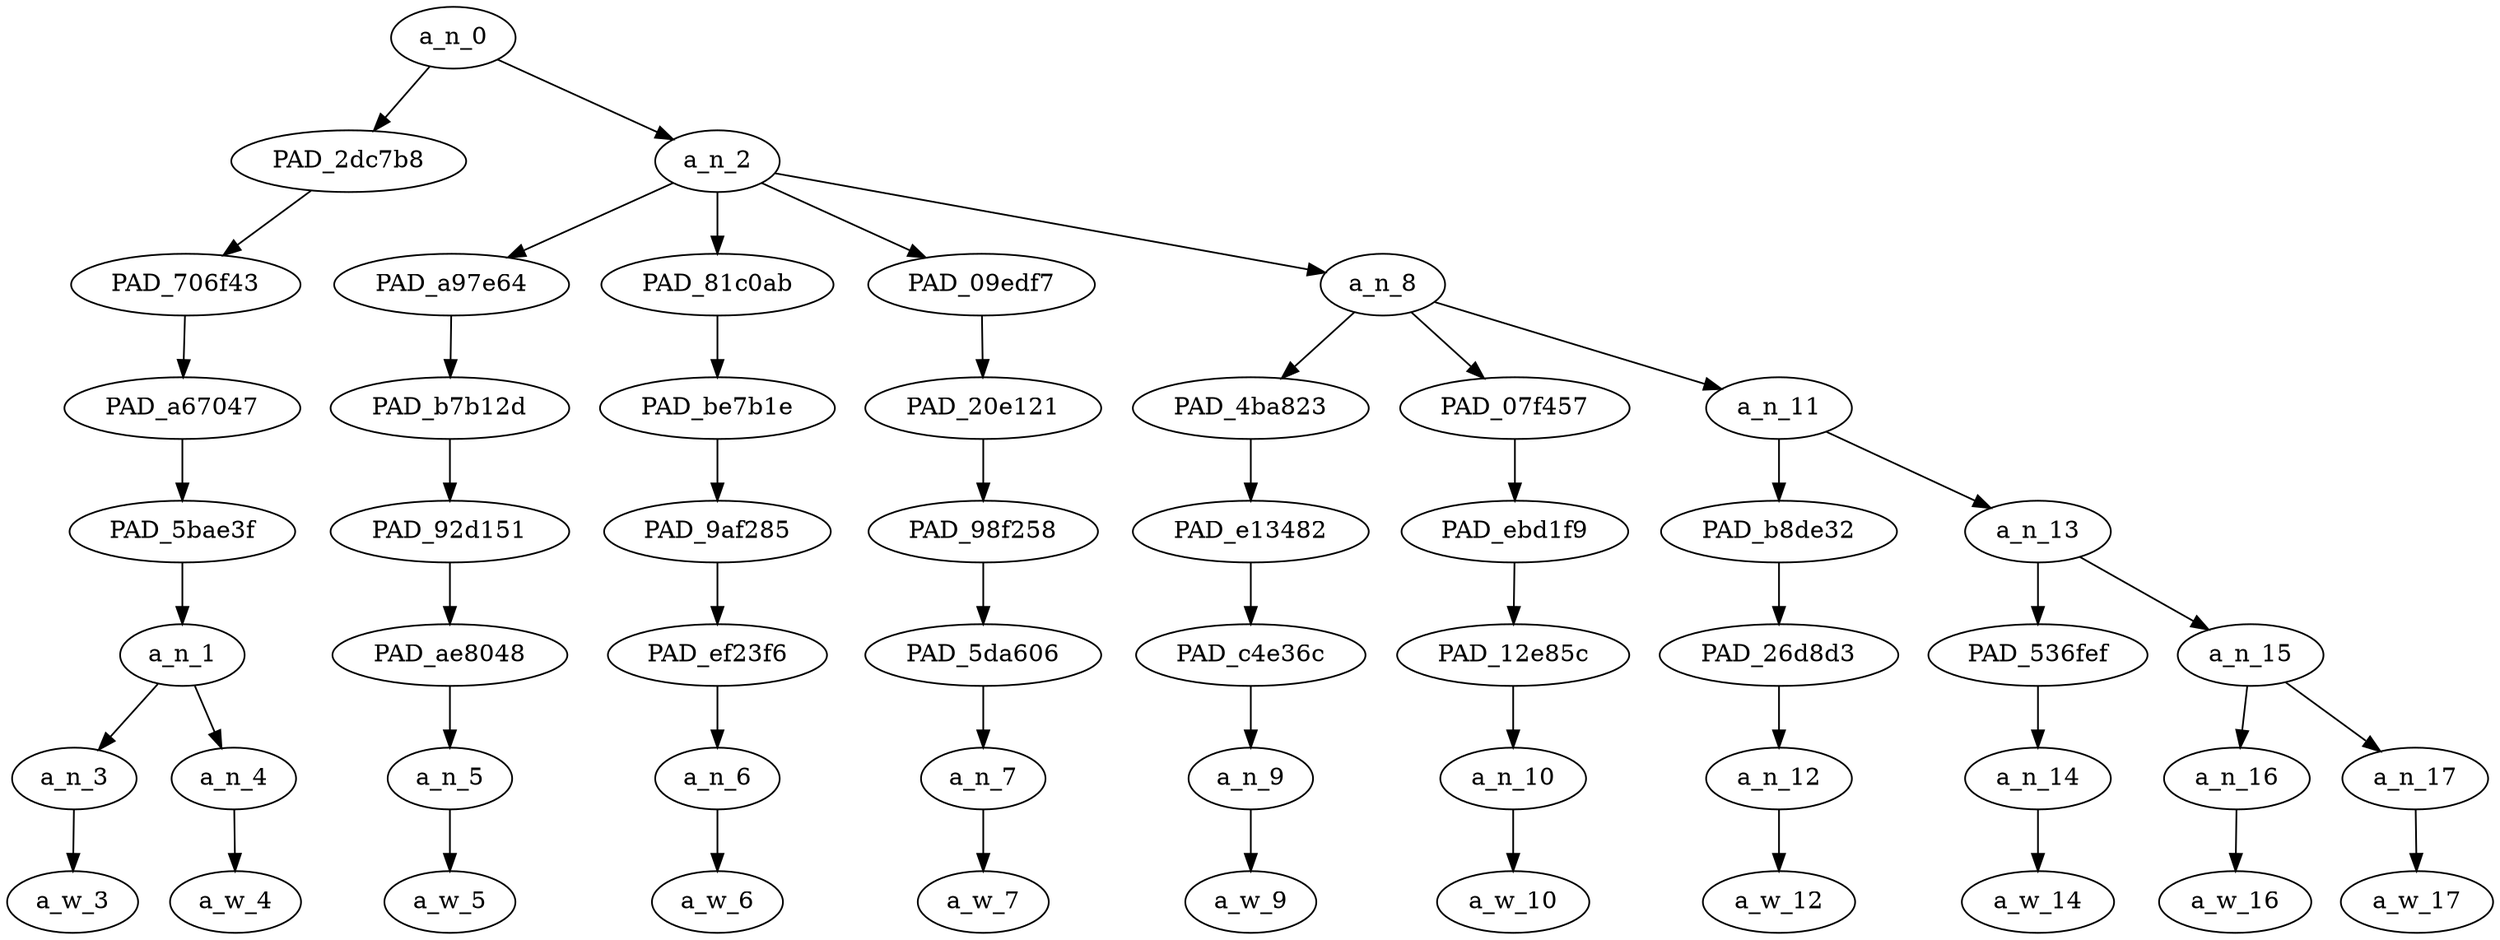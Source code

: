 strict digraph "" {
	a_n_0	[div_dir=1,
		index=0,
		level=7,
		pos="2.1614583333333335,7!",
		text_span="[0, 1, 2, 3, 4, 5, 6, 7, 8, 9, 10]",
		value=1.00000000];
	PAD_2dc7b8	[div_dir=-1,
		index=0,
		level=6,
		pos="0.5,6!",
		text_span="[0, 1]",
		value=0.19711811];
	a_n_0 -> PAD_2dc7b8;
	a_n_2	[div_dir=1,
		index=1,
		level=6,
		pos="3.822916666666667,6!",
		text_span="[2, 3, 4, 5, 6, 7, 8, 9, 10]",
		value=0.80285020];
	a_n_0 -> a_n_2;
	PAD_706f43	[div_dir=-1,
		index=0,
		level=5,
		pos="0.5,5!",
		text_span="[0, 1]",
		value=0.19711811];
	PAD_2dc7b8 -> PAD_706f43;
	PAD_a67047	[div_dir=-1,
		index=0,
		level=4,
		pos="0.5,4!",
		text_span="[0, 1]",
		value=0.19711811];
	PAD_706f43 -> PAD_a67047;
	PAD_5bae3f	[div_dir=-1,
		index=0,
		level=3,
		pos="0.5,3!",
		text_span="[0, 1]",
		value=0.19711811];
	PAD_a67047 -> PAD_5bae3f;
	a_n_1	[div_dir=-1,
		index=0,
		level=2,
		pos="0.5,2!",
		text_span="[0, 1]",
		value=0.19711811];
	PAD_5bae3f -> a_n_1;
	a_n_3	[div_dir=-1,
		index=0,
		level=1,
		pos="0.0,1!",
		text_span="[0]",
		value=0.11759826];
	a_n_1 -> a_n_3;
	a_n_4	[div_dir=1,
		index=1,
		level=1,
		pos="1.0,1!",
		text_span="[1]",
		value=0.07903326];
	a_n_1 -> a_n_4;
	a_w_3	[div_dir=0,
		index=0,
		level=0,
		pos="0,0!",
		text_span="[0]",
		value=catholic];
	a_n_3 -> a_w_3;
	a_w_4	[div_dir=0,
		index=1,
		level=0,
		pos="1,0!",
		text_span="[1]",
		value=leaders];
	a_n_4 -> a_w_4;
	PAD_a97e64	[div_dir=-1,
		index=1,
		level=5,
		pos="2.0,5!",
		text_span="[2]",
		value=0.06025741];
	a_n_2 -> PAD_a97e64;
	PAD_81c0ab	[div_dir=-1,
		index=2,
		level=5,
		pos="3.0,5!",
		text_span="[3]",
		value=0.05607179];
	a_n_2 -> PAD_81c0ab;
	PAD_09edf7	[div_dir=-1,
		index=3,
		level=5,
		pos="4.0,5!",
		text_span="[4]",
		value=0.04327573];
	a_n_2 -> PAD_09edf7;
	a_n_8	[div_dir=1,
		index=4,
		level=5,
		pos="6.291666666666667,5!",
		text_span="[5, 6, 7, 8, 9, 10]",
		value=0.64300779];
	a_n_2 -> a_n_8;
	PAD_b7b12d	[div_dir=-1,
		index=1,
		level=4,
		pos="2.0,4!",
		text_span="[2]",
		value=0.06025741];
	PAD_a97e64 -> PAD_b7b12d;
	PAD_92d151	[div_dir=-1,
		index=1,
		level=3,
		pos="2.0,3!",
		text_span="[2]",
		value=0.06025741];
	PAD_b7b12d -> PAD_92d151;
	PAD_ae8048	[div_dir=-1,
		index=1,
		level=2,
		pos="2.0,2!",
		text_span="[2]",
		value=0.06025741];
	PAD_92d151 -> PAD_ae8048;
	a_n_5	[div_dir=-1,
		index=2,
		level=1,
		pos="2.0,1!",
		text_span="[2]",
		value=0.06025741];
	PAD_ae8048 -> a_n_5;
	a_w_5	[div_dir=0,
		index=2,
		level=0,
		pos="2,0!",
		text_span="[2]",
		value=don];
	a_n_5 -> a_w_5;
	PAD_be7b1e	[div_dir=-1,
		index=2,
		level=4,
		pos="3.0,4!",
		text_span="[3]",
		value=0.05607179];
	PAD_81c0ab -> PAD_be7b1e;
	PAD_9af285	[div_dir=-1,
		index=2,
		level=3,
		pos="3.0,3!",
		text_span="[3]",
		value=0.05607179];
	PAD_be7b1e -> PAD_9af285;
	PAD_ef23f6	[div_dir=-1,
		index=2,
		level=2,
		pos="3.0,2!",
		text_span="[3]",
		value=0.05607179];
	PAD_9af285 -> PAD_ef23f6;
	a_n_6	[div_dir=-1,
		index=3,
		level=1,
		pos="3.0,1!",
		text_span="[3]",
		value=0.05607179];
	PAD_ef23f6 -> a_n_6;
	a_w_6	[div_dir=0,
		index=3,
		level=0,
		pos="3,0!",
		text_span="[3]",
		value=’];
	a_n_6 -> a_w_6;
	PAD_20e121	[div_dir=-1,
		index=3,
		level=4,
		pos="4.0,4!",
		text_span="[4]",
		value=0.04327573];
	PAD_09edf7 -> PAD_20e121;
	PAD_98f258	[div_dir=-1,
		index=3,
		level=3,
		pos="4.0,3!",
		text_span="[4]",
		value=0.04327573];
	PAD_20e121 -> PAD_98f258;
	PAD_5da606	[div_dir=-1,
		index=3,
		level=2,
		pos="4.0,2!",
		text_span="[4]",
		value=0.04327573];
	PAD_98f258 -> PAD_5da606;
	a_n_7	[div_dir=-1,
		index=4,
		level=1,
		pos="4.0,1!",
		text_span="[4]",
		value=0.04327573];
	PAD_5da606 -> a_n_7;
	a_w_7	[div_dir=0,
		index=4,
		level=0,
		pos="4,0!",
		text_span="[4]",
		value=t];
	a_n_7 -> a_w_7;
	PAD_4ba823	[div_dir=-1,
		index=4,
		level=4,
		pos="5.0,4!",
		text_span="[5]",
		value=0.07323109];
	a_n_8 -> PAD_4ba823;
	PAD_07f457	[div_dir=1,
		index=5,
		level=4,
		pos="6.0,4!",
		text_span="[6]",
		value=0.09167324];
	a_n_8 -> PAD_07f457;
	a_n_11	[div_dir=1,
		index=6,
		level=4,
		pos="7.875,4!",
		text_span="[7, 8, 9, 10]",
		value=0.47772643];
	a_n_8 -> a_n_11;
	PAD_e13482	[div_dir=-1,
		index=4,
		level=3,
		pos="5.0,3!",
		text_span="[5]",
		value=0.07323109];
	PAD_4ba823 -> PAD_e13482;
	PAD_c4e36c	[div_dir=-1,
		index=4,
		level=2,
		pos="5.0,2!",
		text_span="[5]",
		value=0.07323109];
	PAD_e13482 -> PAD_c4e36c;
	a_n_9	[div_dir=-1,
		index=5,
		level=1,
		pos="5.0,1!",
		text_span="[5]",
		value=0.07323109];
	PAD_c4e36c -> a_n_9;
	a_w_9	[div_dir=0,
		index=5,
		level=0,
		pos="5,0!",
		text_span="[5]",
		value=forget];
	a_n_9 -> a_w_9;
	PAD_ebd1f9	[div_dir=1,
		index=5,
		level=3,
		pos="6.0,3!",
		text_span="[6]",
		value=0.09167324];
	PAD_07f457 -> PAD_ebd1f9;
	PAD_12e85c	[div_dir=1,
		index=5,
		level=2,
		pos="6.0,2!",
		text_span="[6]",
		value=0.09167324];
	PAD_ebd1f9 -> PAD_12e85c;
	a_n_10	[div_dir=1,
		index=6,
		level=1,
		pos="6.0,1!",
		text_span="[6]",
		value=0.09167324];
	PAD_12e85c -> a_n_10;
	a_w_10	[div_dir=0,
		index=6,
		level=0,
		pos="6,0!",
		text_span="[6]",
		value=refugees];
	a_n_10 -> a_w_10;
	PAD_b8de32	[div_dir=1,
		index=6,
		level=3,
		pos="7.0,3!",
		text_span="[7]",
		value=0.05520623];
	a_n_11 -> PAD_b8de32;
	a_n_13	[div_dir=1,
		index=7,
		level=3,
		pos="8.75,3!",
		text_span="[8, 9, 10]",
		value=0.42201354];
	a_n_11 -> a_n_13;
	PAD_26d8d3	[div_dir=1,
		index=6,
		level=2,
		pos="7.0,2!",
		text_span="[7]",
		value=0.05520623];
	PAD_b8de32 -> PAD_26d8d3;
	a_n_12	[div_dir=1,
		index=7,
		level=1,
		pos="7.0,1!",
		text_span="[7]",
		value=0.05520623];
	PAD_26d8d3 -> a_n_12;
	a_w_12	[div_dir=0,
		index=7,
		level=0,
		pos="7,0!",
		text_span="[7]",
		value=during];
	a_n_12 -> a_w_12;
	PAD_536fef	[div_dir=1,
		index=7,
		level=2,
		pos="8.0,2!",
		text_span="[8]",
		value=0.22678436];
	a_n_13 -> PAD_536fef;
	a_n_15	[div_dir=-1,
		index=8,
		level=2,
		pos="9.5,2!",
		text_span="[9, 10]",
		value=0.19481631];
	a_n_13 -> a_n_15;
	a_n_14	[div_dir=1,
		index=8,
		level=1,
		pos="8.0,1!",
		text_span="[8]",
		value=0.22678436];
	PAD_536fef -> a_n_14;
	a_w_14	[div_dir=0,
		index=8,
		level=0,
		pos="8,0!",
		text_span="[8]",
		value=pandemic];
	a_n_14 -> a_w_14;
	a_n_16	[div_dir=1,
		index=9,
		level=1,
		pos="9.0,1!",
		text_span="[9]",
		value=0.10773473];
	a_n_15 -> a_n_16;
	a_n_17	[div_dir=-1,
		index=10,
		level=1,
		pos="10.0,1!",
		text_span="[10]",
		value=0.08704190];
	a_n_15 -> a_n_17;
	a_w_16	[div_dir=0,
		index=9,
		level=0,
		pos="9,0!",
		text_span="[9]",
		value=via];
	a_n_16 -> a_w_16;
	a_w_17	[div_dir=0,
		index=10,
		level=0,
		pos="10,0!",
		text_span="[10]",
		value="<user>"];
	a_n_17 -> a_w_17;
}

